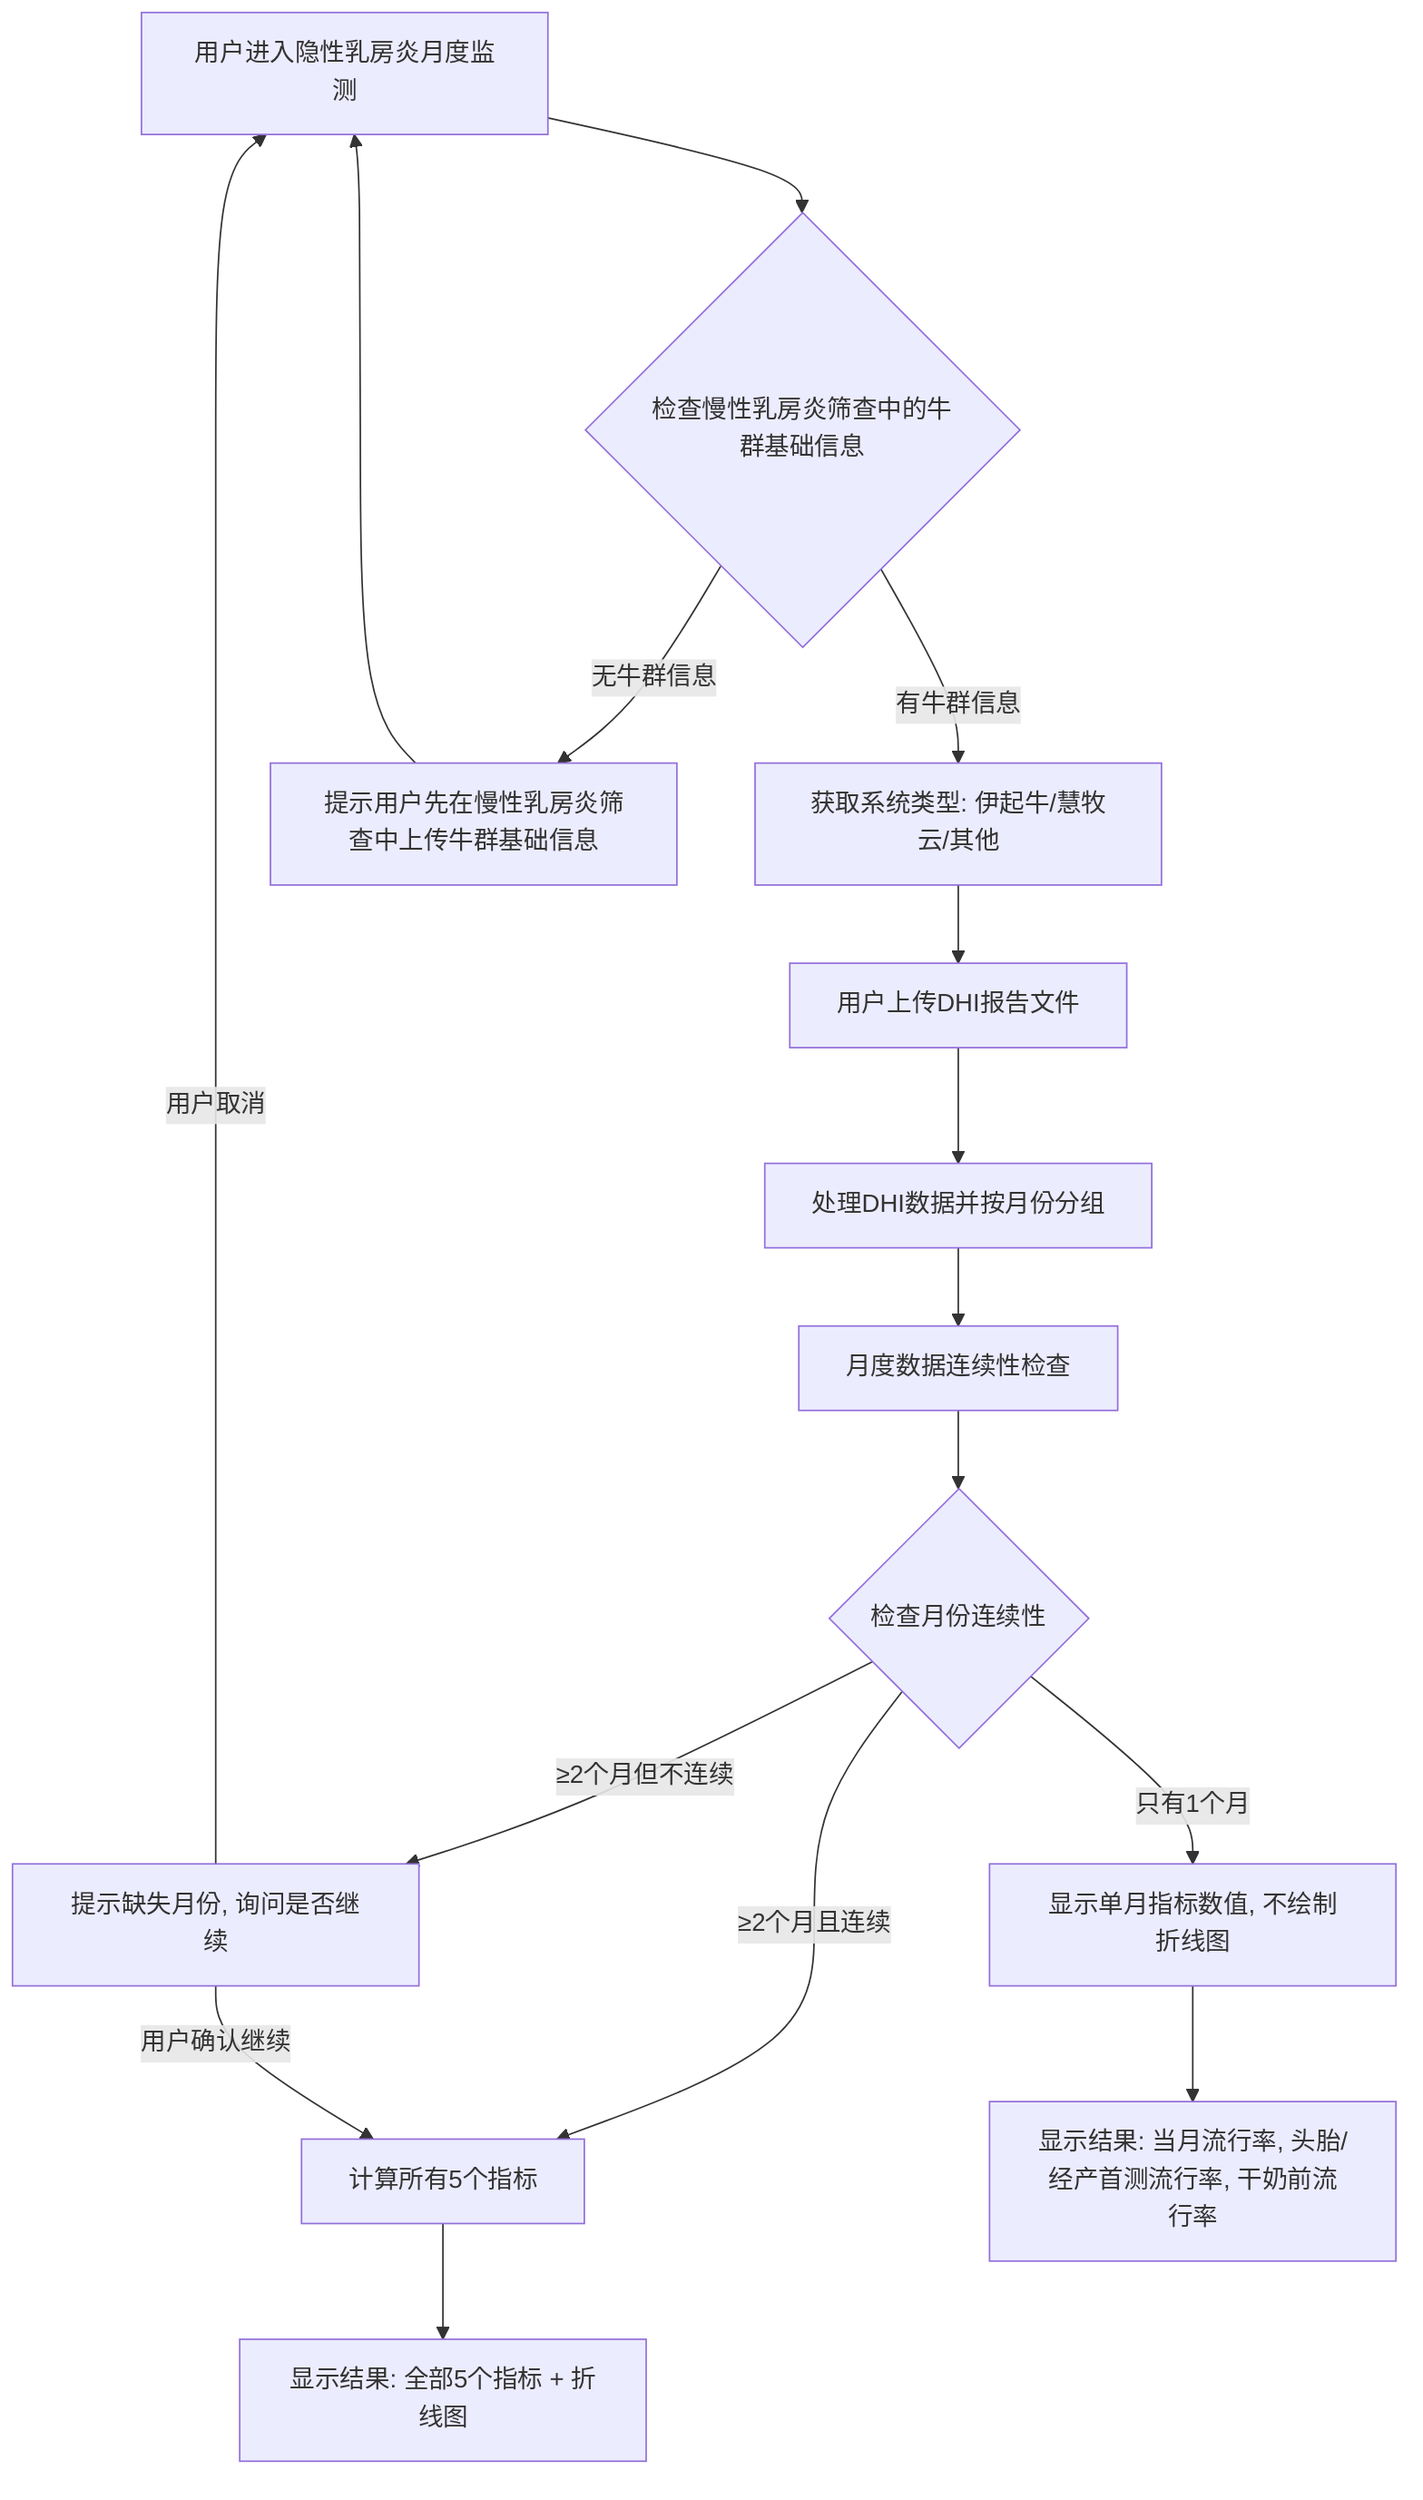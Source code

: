 graph TD
      A[用户进入隐性乳房炎月度监测] --> B{检查慢性乳房炎筛查中的牛群基础信息}
      B -->|有牛群信息| C[获取系统类型: 伊起牛/慧牧云/其他]
      B -->|无牛群信息| D[提示用户先在慢性乳房炎筛查中上传牛群基础信息]
      D --> A

      C --> E[用户上传DHI报告文件]
      E --> F[处理DHI数据并按月份分组]
      F --> G[月度数据连续性检查]

      G --> H{检查月份连续性}
      H -->|只有1个月| I[显示单月指标数值, 不绘制折线图]
      H -->|≥2个月且连续| J[计算所有5个指标]
      H -->|≥2个月但不连续| K[提示缺失月份, 询问是否继续]

      K -->|用户确认继续| J
      K -->|用户取消| A

      I --> L[显示结果: 当月流行率, 头胎/经产首测流行率, 干奶前流行率]
      J --> M[显示结果: 全部5个指标 + 折线图]